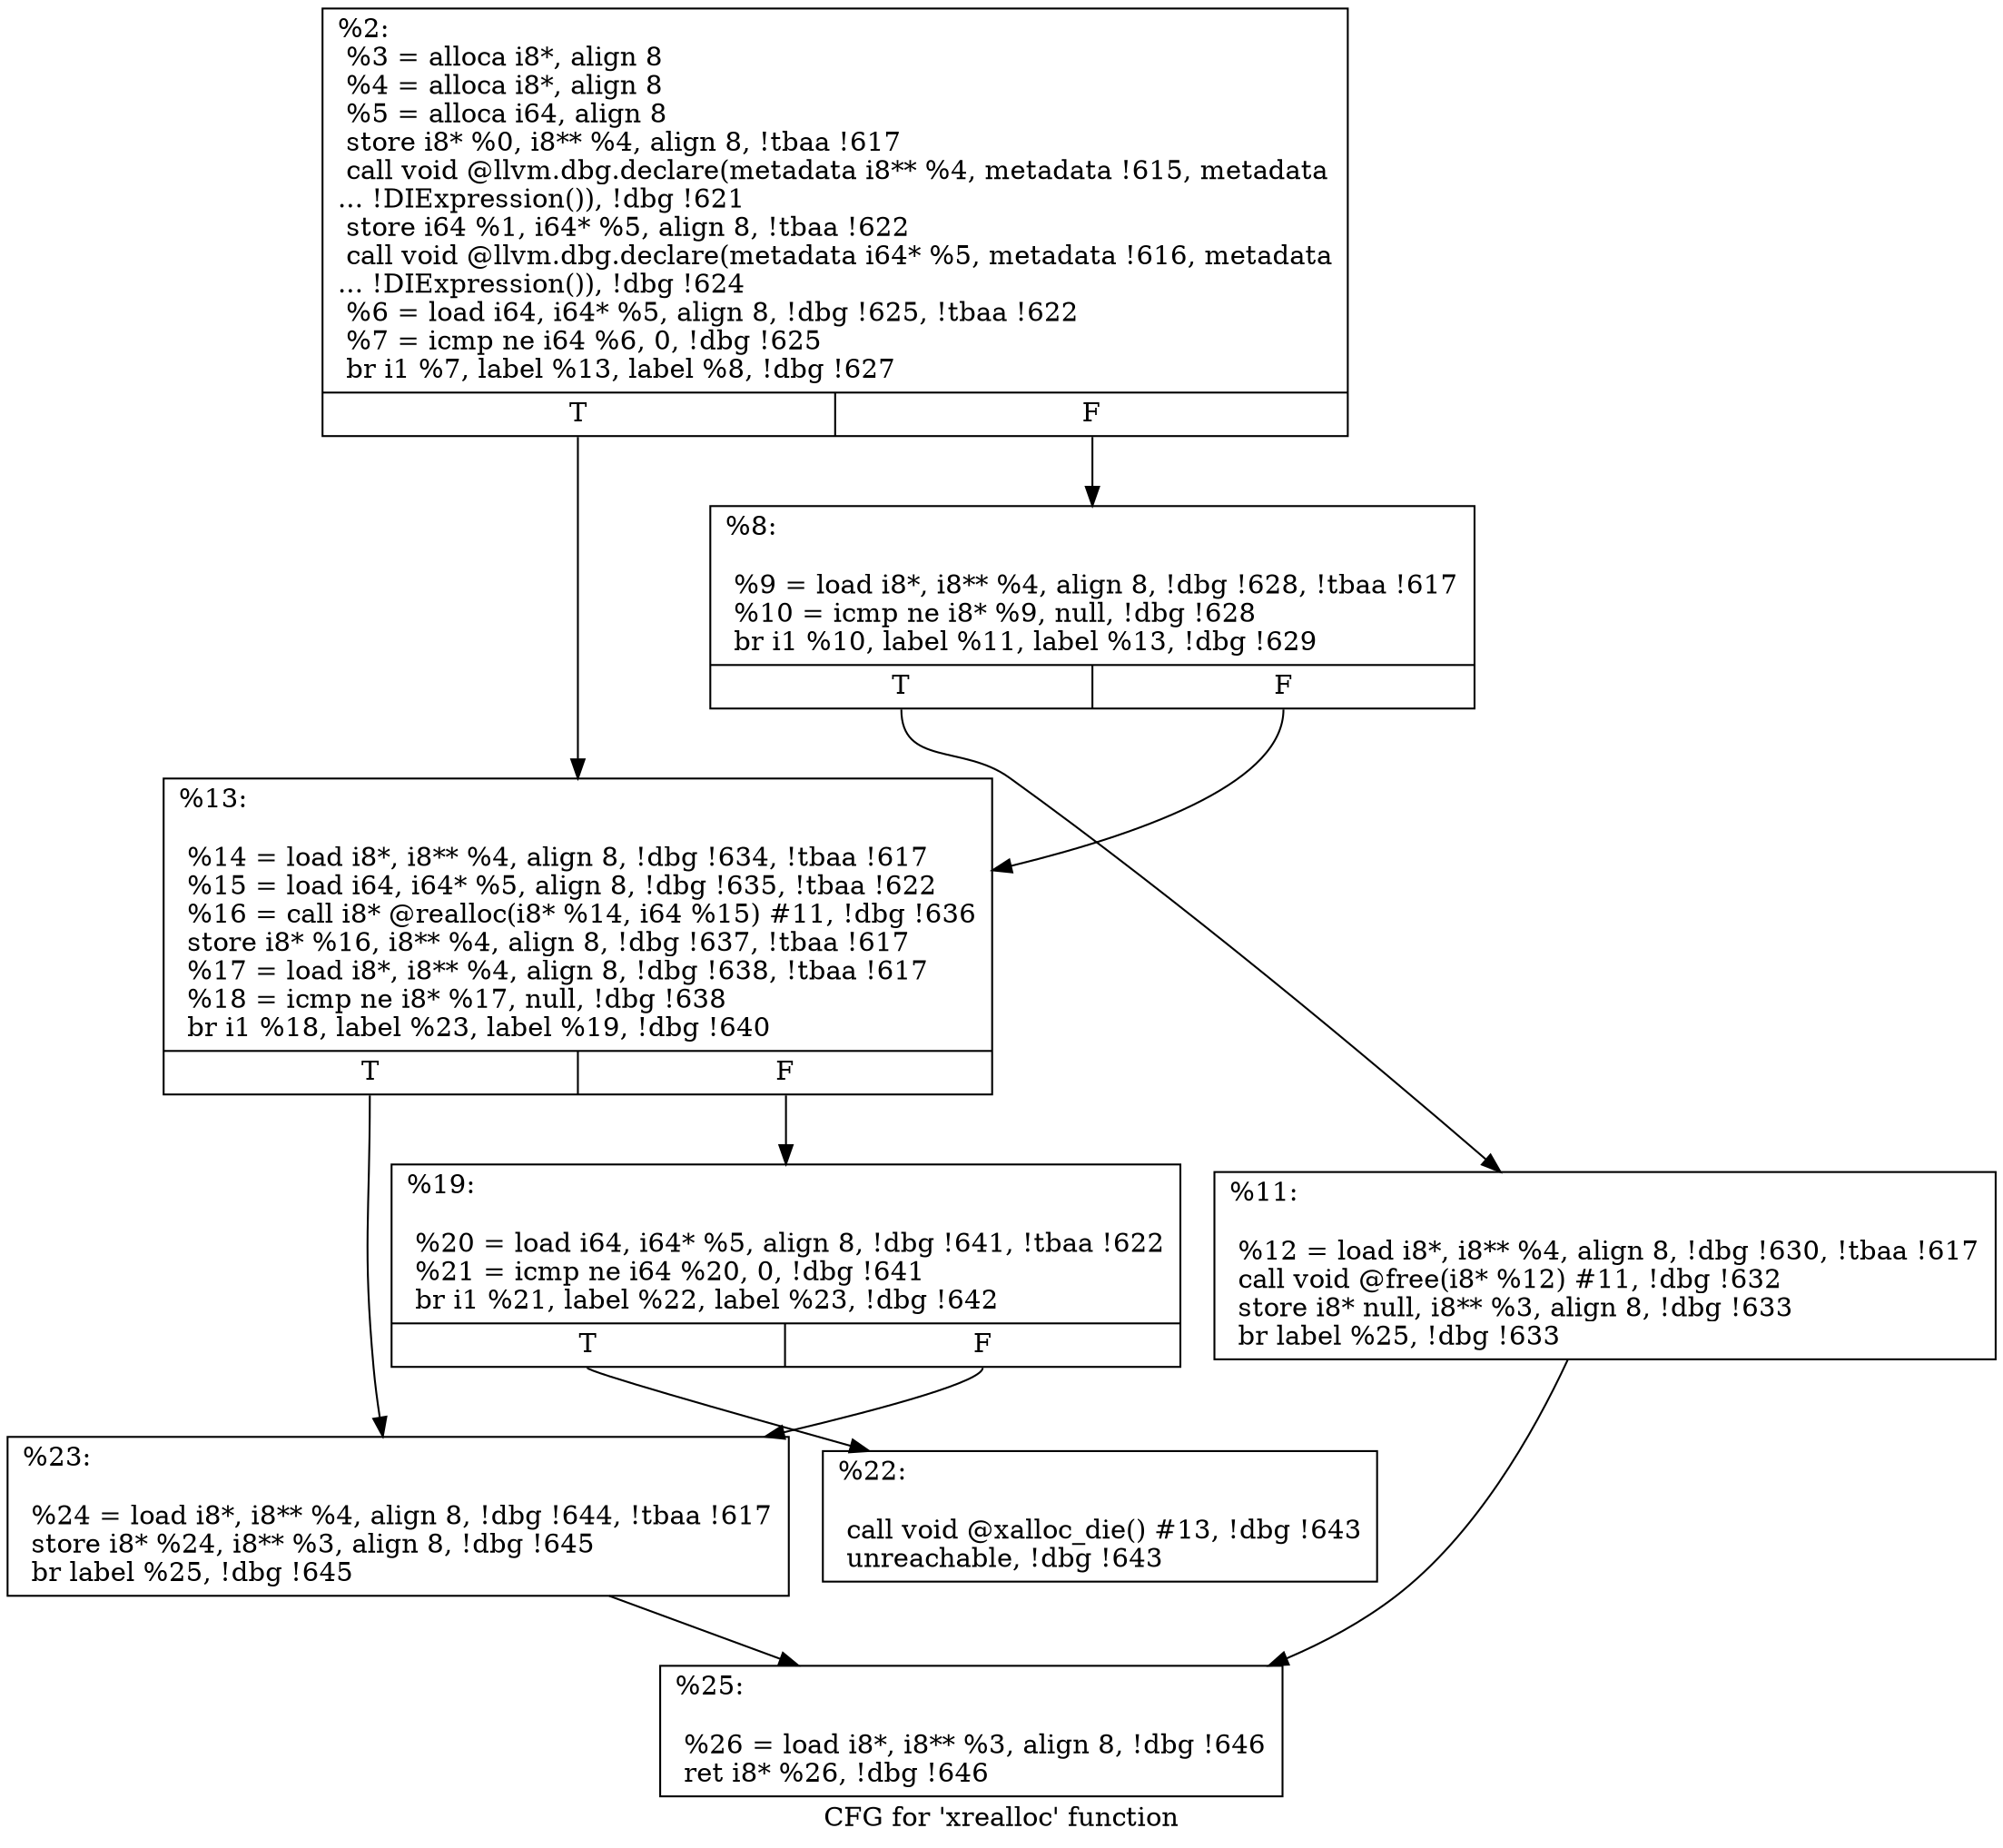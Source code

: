 digraph "CFG for 'xrealloc' function" {
	label="CFG for 'xrealloc' function";

	Node0x148b270 [shape=record,label="{%2:\l  %3 = alloca i8*, align 8\l  %4 = alloca i8*, align 8\l  %5 = alloca i64, align 8\l  store i8* %0, i8** %4, align 8, !tbaa !617\l  call void @llvm.dbg.declare(metadata i8** %4, metadata !615, metadata\l... !DIExpression()), !dbg !621\l  store i64 %1, i64* %5, align 8, !tbaa !622\l  call void @llvm.dbg.declare(metadata i64* %5, metadata !616, metadata\l... !DIExpression()), !dbg !624\l  %6 = load i64, i64* %5, align 8, !dbg !625, !tbaa !622\l  %7 = icmp ne i64 %6, 0, !dbg !625\l  br i1 %7, label %13, label %8, !dbg !627\l|{<s0>T|<s1>F}}"];
	Node0x148b270:s0 -> Node0x148b360;
	Node0x148b270:s1 -> Node0x148b2c0;
	Node0x148b2c0 [shape=record,label="{%8:\l\l  %9 = load i8*, i8** %4, align 8, !dbg !628, !tbaa !617\l  %10 = icmp ne i8* %9, null, !dbg !628\l  br i1 %10, label %11, label %13, !dbg !629\l|{<s0>T|<s1>F}}"];
	Node0x148b2c0:s0 -> Node0x148b310;
	Node0x148b2c0:s1 -> Node0x148b360;
	Node0x148b310 [shape=record,label="{%11:\l\l  %12 = load i8*, i8** %4, align 8, !dbg !630, !tbaa !617\l  call void @free(i8* %12) #11, !dbg !632\l  store i8* null, i8** %3, align 8, !dbg !633\l  br label %25, !dbg !633\l}"];
	Node0x148b310 -> Node0x148b4a0;
	Node0x148b360 [shape=record,label="{%13:\l\l  %14 = load i8*, i8** %4, align 8, !dbg !634, !tbaa !617\l  %15 = load i64, i64* %5, align 8, !dbg !635, !tbaa !622\l  %16 = call i8* @realloc(i8* %14, i64 %15) #11, !dbg !636\l  store i8* %16, i8** %4, align 8, !dbg !637, !tbaa !617\l  %17 = load i8*, i8** %4, align 8, !dbg !638, !tbaa !617\l  %18 = icmp ne i8* %17, null, !dbg !638\l  br i1 %18, label %23, label %19, !dbg !640\l|{<s0>T|<s1>F}}"];
	Node0x148b360:s0 -> Node0x148b450;
	Node0x148b360:s1 -> Node0x148b3b0;
	Node0x148b3b0 [shape=record,label="{%19:\l\l  %20 = load i64, i64* %5, align 8, !dbg !641, !tbaa !622\l  %21 = icmp ne i64 %20, 0, !dbg !641\l  br i1 %21, label %22, label %23, !dbg !642\l|{<s0>T|<s1>F}}"];
	Node0x148b3b0:s0 -> Node0x148b400;
	Node0x148b3b0:s1 -> Node0x148b450;
	Node0x148b400 [shape=record,label="{%22:\l\l  call void @xalloc_die() #13, !dbg !643\l  unreachable, !dbg !643\l}"];
	Node0x148b450 [shape=record,label="{%23:\l\l  %24 = load i8*, i8** %4, align 8, !dbg !644, !tbaa !617\l  store i8* %24, i8** %3, align 8, !dbg !645\l  br label %25, !dbg !645\l}"];
	Node0x148b450 -> Node0x148b4a0;
	Node0x148b4a0 [shape=record,label="{%25:\l\l  %26 = load i8*, i8** %3, align 8, !dbg !646\l  ret i8* %26, !dbg !646\l}"];
}
